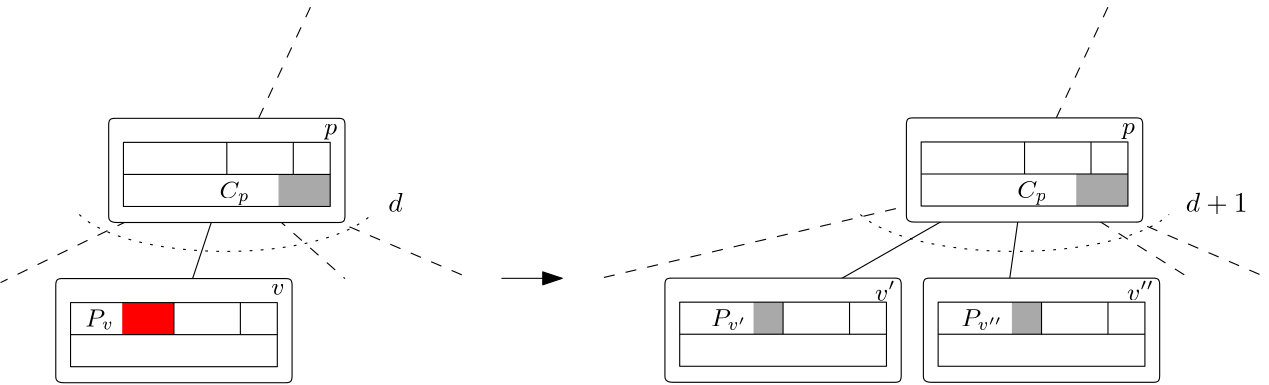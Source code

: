 <?xml version="1.0"?>
<!DOCTYPE ipe SYSTEM "ipe.dtd">
<ipe version="70107" creator="Ipe 7.2.2">
<info created="D:20160503183544" modified="D:20160531185947"/>
<ipestyle name="basic">
<symbol name="arrow/arc(spx)">
<path stroke="sym-stroke" fill="sym-stroke" pen="sym-pen">
0 0 m
-1 0.333 l
-1 -0.333 l
h
</path>
</symbol>
<symbol name="arrow/farc(spx)">
<path stroke="sym-stroke" fill="white" pen="sym-pen">
0 0 m
-1 0.333 l
-1 -0.333 l
h
</path>
</symbol>
<symbol name="arrow/ptarc(spx)">
<path stroke="sym-stroke" fill="sym-stroke" pen="sym-pen">
0 0 m
-1 0.333 l
-0.8 0 l
-1 -0.333 l
h
</path>
</symbol>
<symbol name="arrow/fptarc(spx)">
<path stroke="sym-stroke" fill="white" pen="sym-pen">
0 0 m
-1 0.333 l
-0.8 0 l
-1 -0.333 l
h
</path>
</symbol>
<symbol name="mark/circle(sx)" transformations="translations">
<path fill="sym-stroke">
0.6 0 0 0.6 0 0 e
0.4 0 0 0.4 0 0 e
</path>
</symbol>
<symbol name="mark/disk(sx)" transformations="translations">
<path fill="sym-stroke">
0.6 0 0 0.6 0 0 e
</path>
</symbol>
<symbol name="mark/fdisk(sfx)" transformations="translations">
<group>
<path fill="sym-fill">
0.5 0 0 0.5 0 0 e
</path>
<path fill="sym-stroke" fillrule="eofill">
0.6 0 0 0.6 0 0 e
0.4 0 0 0.4 0 0 e
</path>
</group>
</symbol>
<symbol name="mark/box(sx)" transformations="translations">
<path fill="sym-stroke" fillrule="eofill">
-0.6 -0.6 m
0.6 -0.6 l
0.6 0.6 l
-0.6 0.6 l
h
-0.4 -0.4 m
0.4 -0.4 l
0.4 0.4 l
-0.4 0.4 l
h
</path>
</symbol>
<symbol name="mark/square(sx)" transformations="translations">
<path fill="sym-stroke">
-0.6 -0.6 m
0.6 -0.6 l
0.6 0.6 l
-0.6 0.6 l
h
</path>
</symbol>
<symbol name="mark/fsquare(sfx)" transformations="translations">
<group>
<path fill="sym-fill">
-0.5 -0.5 m
0.5 -0.5 l
0.5 0.5 l
-0.5 0.5 l
h
</path>
<path fill="sym-stroke" fillrule="eofill">
-0.6 -0.6 m
0.6 -0.6 l
0.6 0.6 l
-0.6 0.6 l
h
-0.4 -0.4 m
0.4 -0.4 l
0.4 0.4 l
-0.4 0.4 l
h
</path>
</group>
</symbol>
<symbol name="mark/cross(sx)" transformations="translations">
<group>
<path fill="sym-stroke">
-0.43 -0.57 m
0.57 0.43 l
0.43 0.57 l
-0.57 -0.43 l
h
</path>
<path fill="sym-stroke">
-0.43 0.57 m
0.57 -0.43 l
0.43 -0.57 l
-0.57 0.43 l
h
</path>
</group>
</symbol>
<symbol name="arrow/fnormal(spx)">
<path stroke="sym-stroke" fill="white" pen="sym-pen">
0 0 m
-1 0.333 l
-1 -0.333 l
h
</path>
</symbol>
<symbol name="arrow/pointed(spx)">
<path stroke="sym-stroke" fill="sym-stroke" pen="sym-pen">
0 0 m
-1 0.333 l
-0.8 0 l
-1 -0.333 l
h
</path>
</symbol>
<symbol name="arrow/fpointed(spx)">
<path stroke="sym-stroke" fill="white" pen="sym-pen">
0 0 m
-1 0.333 l
-0.8 0 l
-1 -0.333 l
h
</path>
</symbol>
<symbol name="arrow/linear(spx)">
<path stroke="sym-stroke" pen="sym-pen">
-1 0.333 m
0 0 l
-1 -0.333 l
</path>
</symbol>
<symbol name="arrow/fdouble(spx)">
<path stroke="sym-stroke" fill="white" pen="sym-pen">
0 0 m
-1 0.333 l
-1 -0.333 l
h
-1 0 m
-2 0.333 l
-2 -0.333 l
h
</path>
</symbol>
<symbol name="arrow/double(spx)">
<path stroke="sym-stroke" fill="sym-stroke" pen="sym-pen">
0 0 m
-1 0.333 l
-1 -0.333 l
h
-1 0 m
-2 0.333 l
-2 -0.333 l
h
</path>
</symbol>
<pen name="heavier" value="0.8"/>
<pen name="fat" value="1.2"/>
<pen name="ultrafat" value="2"/>
<symbolsize name="large" value="5"/>
<symbolsize name="small" value="2"/>
<symbolsize name="tiny" value="1.1"/>
<arrowsize name="large" value="10"/>
<arrowsize name="small" value="5"/>
<arrowsize name="tiny" value="3"/>
<color name="red" value="1 0 0"/>
<color name="green" value="0 1 0"/>
<color name="blue" value="0 0 1"/>
<color name="yellow" value="1 1 0"/>
<color name="orange" value="1 0.647 0"/>
<color name="gold" value="1 0.843 0"/>
<color name="purple" value="0.627 0.125 0.941"/>
<color name="gray" value="0.745"/>
<color name="brown" value="0.647 0.165 0.165"/>
<color name="navy" value="0 0 0.502"/>
<color name="pink" value="1 0.753 0.796"/>
<color name="seagreen" value="0.18 0.545 0.341"/>
<color name="turquoise" value="0.251 0.878 0.816"/>
<color name="violet" value="0.933 0.51 0.933"/>
<color name="darkblue" value="0 0 0.545"/>
<color name="darkcyan" value="0 0.545 0.545"/>
<color name="darkgray" value="0.663"/>
<color name="darkgreen" value="0 0.392 0"/>
<color name="darkmagenta" value="0.545 0 0.545"/>
<color name="darkorange" value="1 0.549 0"/>
<color name="darkred" value="0.545 0 0"/>
<color name="lightblue" value="0.678 0.847 0.902"/>
<color name="lightcyan" value="0.878 1 1"/>
<color name="lightgray" value="0.827"/>
<color name="lightgreen" value="0.565 0.933 0.565"/>
<color name="lightyellow" value="1 1 0.878"/>
<dashstyle name="dashed" value="[4] 0"/>
<dashstyle name="dotted" value="[1 3] 0"/>
<dashstyle name="dash dotted" value="[4 2 1 2] 0"/>
<dashstyle name="dash dot dotted" value="[4 2 1 2 1 2] 0"/>
<textsize name="large" value="\large"/>
<textsize name="Large" value="\Large"/>
<textsize name="LARGE" value="\LARGE"/>
<textsize name="huge" value="\huge"/>
<textsize name="Huge" value="\Huge"/>
<textsize name="small" value="\small"/>
<textsize name="footnote" value="\footnotesize"/>
<textsize name="tiny" value="\tiny"/>
<textstyle name="center" begin="\begin{center}" end="\end{center}"/>
<textstyle name="itemize" begin="\begin{itemize}" end="\end{itemize}"/>
<textstyle name="item" begin="\begin{itemize}\item{}" end="\end{itemize}"/>
<gridsize name="4 pts" value="4"/>
<gridsize name="8 pts (~3 mm)" value="8"/>
<gridsize name="16 pts (~6 mm)" value="16"/>
<gridsize name="32 pts (~12 mm)" value="32"/>
<gridsize name="10 pts (~3.5 mm)" value="10"/>
<gridsize name="20 pts (~7 mm)" value="20"/>
<gridsize name="14 pts (~5 mm)" value="14"/>
<gridsize name="28 pts (~10 mm)" value="28"/>
<gridsize name="56 pts (~20 mm)" value="56"/>
<anglesize name="90 deg" value="90"/>
<anglesize name="60 deg" value="60"/>
<anglesize name="45 deg" value="45"/>
<anglesize name="30 deg" value="30"/>
<anglesize name="22.5 deg" value="22.5"/>
<opacity name="10%" value="0.1"/>
<opacity name="30%" value="0.3"/>
<opacity name="50%" value="0.5"/>
<opacity name="75%" value="0.75"/>
<tiling name="falling" angle="-60" step="4" width="1"/>
<tiling name="rising" angle="30" step="4" width="1"/>
</ipestyle>
<page>
<layer name="alpha"/>
<view layers="alpha" active="alpha"/>
<path layer="alpha" matrix="0.870837 0 0 0.686716 128.297 227.417" stroke="black">
404 772 m
288 688 l
288 688 l
</path>
<path matrix="0.708894 0 0 0.781139 189.022 160.772" stroke="black" fill="white">
232 668 m
228 668
228 672
228 672
228 712
228 712
228 716
232 716
232 716
344 716
344 716
348 716
348 712
348 712
348 672
348 672
348 668
344 668
344 668
232 668
232 668 c
</path>
<path matrix="0.664586 0 0 0.721052 225.708 134.573" stroke="black">
288 800 m
288 784 l
</path>
<text matrix="0.664586 0 0 0.721052 237.493 198.581" transformations="translations" pos="284 712" stroke="black" type="label" width="7.482" height="7.13" depth="0" valign="baseline" size="small">$v&apos;$</text>
<text matrix="0.664586 0 0 0.721052 213.07 131.689" transformations="translations" pos="232 792" stroke="black" type="label" width="13.027" height="6.132" depth="1.39" valign="baseline" size="small">$P_{v&apos;}$</text>
<path matrix="0.443058 0 0 0.585854 301.12 305.282" stroke="black">
404 772 m
392 708 l
392 708 l
</path>
<path matrix="4.94906 0 0 0.585854 -1519.3 305.282" stroke="black" dash="dashed">
404 772 m
416 708 l
416 708 l
</path>
<path matrix="1.37071 0 0 0.585854 -73.6515 305.282" stroke="black" dash="dashed">
404 772 m
468 708 l
468 708 l
</path>
<path matrix="1.32917 0 0 0.721052 281.533 261.478" fill="darkgray">
76 624 m
76 608 l
84 608 l
84 624 l
h
</path>
<path matrix="0.775353 0 0 0.721052 219.505 146.11" stroke="black">
176 784 m
176 752 l
272 752 l
272 784 l
h
</path>
<path matrix="0.775353 0 0 0.721052 182.288 134.573" stroke="black">
224 784 m
320 784 l
</path>
<path matrix="0.664586 0 0 0.721052 223.049 134.573" stroke="black">
256 800 m
256 784 l
</path>
<path matrix="0.708894 0 0 0.781137 282.064 160.772" stroke="black" fill="white">
232 668 m
228 668
228 672
228 672
228 712
228 712
228 716
232 716
232 716
344 716
344 716
348 716
348 712
348 712
348 672
348 672
348 668
344 668
344 668
232 668
232 668 c
</path>
<path matrix="0.664586 0 0 0.721052 318.75 134.573" stroke="black">
288 800 m
288 784 l
</path>
<text matrix="0.664586 0 0 0.721052 328.259 198.632" transformations="translations" pos="284 712" stroke="black" type="label" width="9.669" height="7.13" depth="0" valign="baseline" size="small">$v&apos;&apos;$</text>
<text matrix="0.664586 0 0 0.721052 303.126 131.689" transformations="translations" pos="232 792" stroke="black" type="label" width="15.224" height="6.132" depth="1.39" valign="baseline" size="small">$P_{v&apos;&apos;}$</text>
<path matrix="1.33317 0 0 0.721052 374.239 261.478" fill="darkgray">
76 624 m
76 608 l
84 608 l
84 624 l
h
</path>
<path matrix="0.775353 0 0 0.721052 312.547 146.11" stroke="black">
176 784 m
176 752 l
272 752 l
272 784 l
h
</path>
<path matrix="0.775353 0 0 0.721052 275.33 134.573" stroke="black">
224 784 m
320 784 l
</path>
<path matrix="0.664586 0 0 0.721052 316.091 134.573" stroke="black">
256 800 m
256 784 l
</path>
<path matrix="0.165563 0 0 0.686716 126.206 227.266" stroke="black">
404 772 m
288 688 l
288 688 l
</path>
<path matrix="0.708894 0 0 0.781137 -30.2724 160.62" stroke="black" fill="white">
232 668 m
228 668
228 672
228 672
228 712
228 712
228 716
232 716
232 716
344 716
344 716
348 716
348 712
348 712
348 672
348 672
348 668
344 668
344 668
232 668
232 668 c
</path>
<path matrix="0.664586 0 0 0.721052 6.41277 134.422" stroke="black">
288 800 m
288 784 l
</path>
<text matrix="0.664586 0 0 0.721052 20.1867 200.703" transformations="translations" pos="284 712" stroke="black" type="label" width="4.798" height="3.861" depth="0" valign="baseline" size="small">$v$</text>
<text matrix="0.664586 0 0 0.721052 -12.1957 131.538" transformations="translations" pos="232 792" stroke="black" type="label" width="10.332" height="6.133" depth="0.99" valign="baseline" size="small">$P_{v}$</text>
<path matrix="3.54446 0 0 0.585854 -1239.03 305.131" stroke="black" dash="dashed">
404 772 m
416 708 l
416 708 l
</path>
<path matrix="1.37071 0 0 0.585854 -360.833 305.131" stroke="black" dash="dashed">
404 772 m
468 708 l
468 708 l
</path>
<path matrix="2.32605 0 0 0.721052 -21.4999 261.327" fill="red">
76 624 m
76 608 l
84 608 l
84 624 l
h
</path>
<path matrix="0.775353 0 0 0.721052 0.21018 145.959" stroke="black">
176 784 m
176 752 l
272 752 l
272 784 l
h
</path>
<path matrix="0.775353 0 0 0.721052 -37.0067 134.422" stroke="black">
224 784 m
320 784 l
</path>
<path matrix="0.664586 0 0 0.721052 3.75442 134.422" stroke="black">
256 800 m
256 784 l
</path>
<path matrix="0.600695 0 0 0.708176 101.866 219.918" stroke="black" dash="dashed">
152 760 m
16 704 l
16 704 l
</path>
<path matrix="0.764409 0 0 0.901315 128.884 78.3313" stroke="black" dash="dashed">
460 752 m
260 712 l
260 712 l
</path>
<path matrix="1.09296 0 0 1 20.757 0" stroke="black" rarrow="normal/normal">
268 720 m
248 720 l
248 720 l
</path>
<path matrix="1.38461 0 0 0.501754 -26.3393 459.986" stroke="black" dash="dotted">
120 564 m
40.4969 0 0 40.4969 158 578 196 564 a
</path>
<path matrix="1.46235 0 0 0.501754 245.515 459.986" stroke="black" dash="dotted">
120 564 m
40.4969 0 0 40.4969 158 578 196 564 a
</path>
<text matrix="0.746315 0 0 1 110.708 -8" transformations="translations" pos="188 752" stroke="black" type="label" width="5.185" height="6.918" depth="0" valign="baseline">$d$</text>
<text matrix="0.746315 0 0 1 397.8 -8" transformations="translations" pos="188 752" stroke="black" type="label" width="22.343" height="6.919" depth="0.83" valign="baseline">$d+1$</text>
<path matrix="0.746315 0 0 1 107.722 0" stroke="black" dash="dashed">
116 756 m
156 820 l
156 820 l
</path>
<path matrix="0.708897 0 0 0.781137 -11.2275 218.304" stroke="black" fill="white">
232 668 m
228 668
228 672
228 672
228 712
228 712
228 716
232 716
232 716
344 716
344 716
348 716
348 712
348 712
348 672
348 672
348 668
344 668
344 668
232 668
232 668 c
</path>
<path matrix="2.32606 0 0 0.721052 34.7618 307.474" fill="darkgray">
76 624 m
76 608 l
84 608 l
84 624 l
h
</path>
<text matrix="0.664586 0 0 0.721052 39.2315 258.387" transformations="translations" pos="284 712" stroke="black" type="label" width="4.626" height="3.864" depth="1.74" valign="baseline" size="small">$p$</text>
<path matrix="0.775354 0 0 0.721052 19.255 203.643" stroke="black">
176 784 m
176 752 l
272 752 l
272 784 l
h
</path>
<path matrix="0.775354 0 0 0.721052 -17.9615 192.106" stroke="black">
224 784 m
320 784 l
</path>
<path matrix="0.664586 0 0 0.721052 22.7993 192.106" stroke="black">
256 800 m
256 784 l
</path>
<path matrix="0.664586 0 0 0.721052 25.4577 192.106" stroke="black">
288 800 m
288 784 l
</path>
<text matrix="0.664586 0 0 0.721052 1.53228 258.443" transformations="translations" pos="284 680" stroke="black" type="label" width="10.917" height="6.126" depth="2.16" valign="baseline" size="small">$C_{p}$</text>
<path matrix="0.746315 0 0 1 394.814 0" stroke="black" dash="dashed">
116 756 m
156 820 l
156 820 l
</path>
<path matrix="0.708897 0 0 0.78114 275.955 218.456" stroke="black" fill="white">
232 668 m
228 668
228 672
228 672
228 712
228 712
228 716
232 716
232 716
344 716
344 716
348 716
348 712
348 712
348 672
348 672
348 668
344 668
344 668
232 668
232 668 c
</path>
<path matrix="2.32606 0 0 0.721052 321.944 307.626" fill="darkgray">
76 624 m
76 608 l
84 608 l
84 624 l
h
</path>
<text matrix="0.664586 0 0 0.721052 326.413 258.538" transformations="translations" pos="284 712" stroke="black" type="label" width="4.626" height="3.864" depth="1.74" valign="baseline" size="small">$p$</text>
<path matrix="0.775354 0 0 0.721052 306.437 203.794" stroke="black">
176 784 m
176 752 l
272 752 l
272 784 l
h
</path>
<path matrix="0.775354 0 0 0.721052 269.22 192.257" stroke="black">
224 784 m
320 784 l
</path>
<path matrix="0.664586 0 0 0.721052 309.981 192.257" stroke="black">
256 800 m
256 784 l
</path>
<path matrix="0.664586 0 0 0.721052 312.64 192.257" stroke="black">
288 800 m
288 784 l
</path>
<text matrix="0.664586 0 0 0.721052 288.715 258.594" transformations="translations" pos="284 680" stroke="black" type="label" width="10.917" height="6.126" depth="2.16" valign="baseline" size="small">$C_{p}$</text>
</page>
</ipe>
